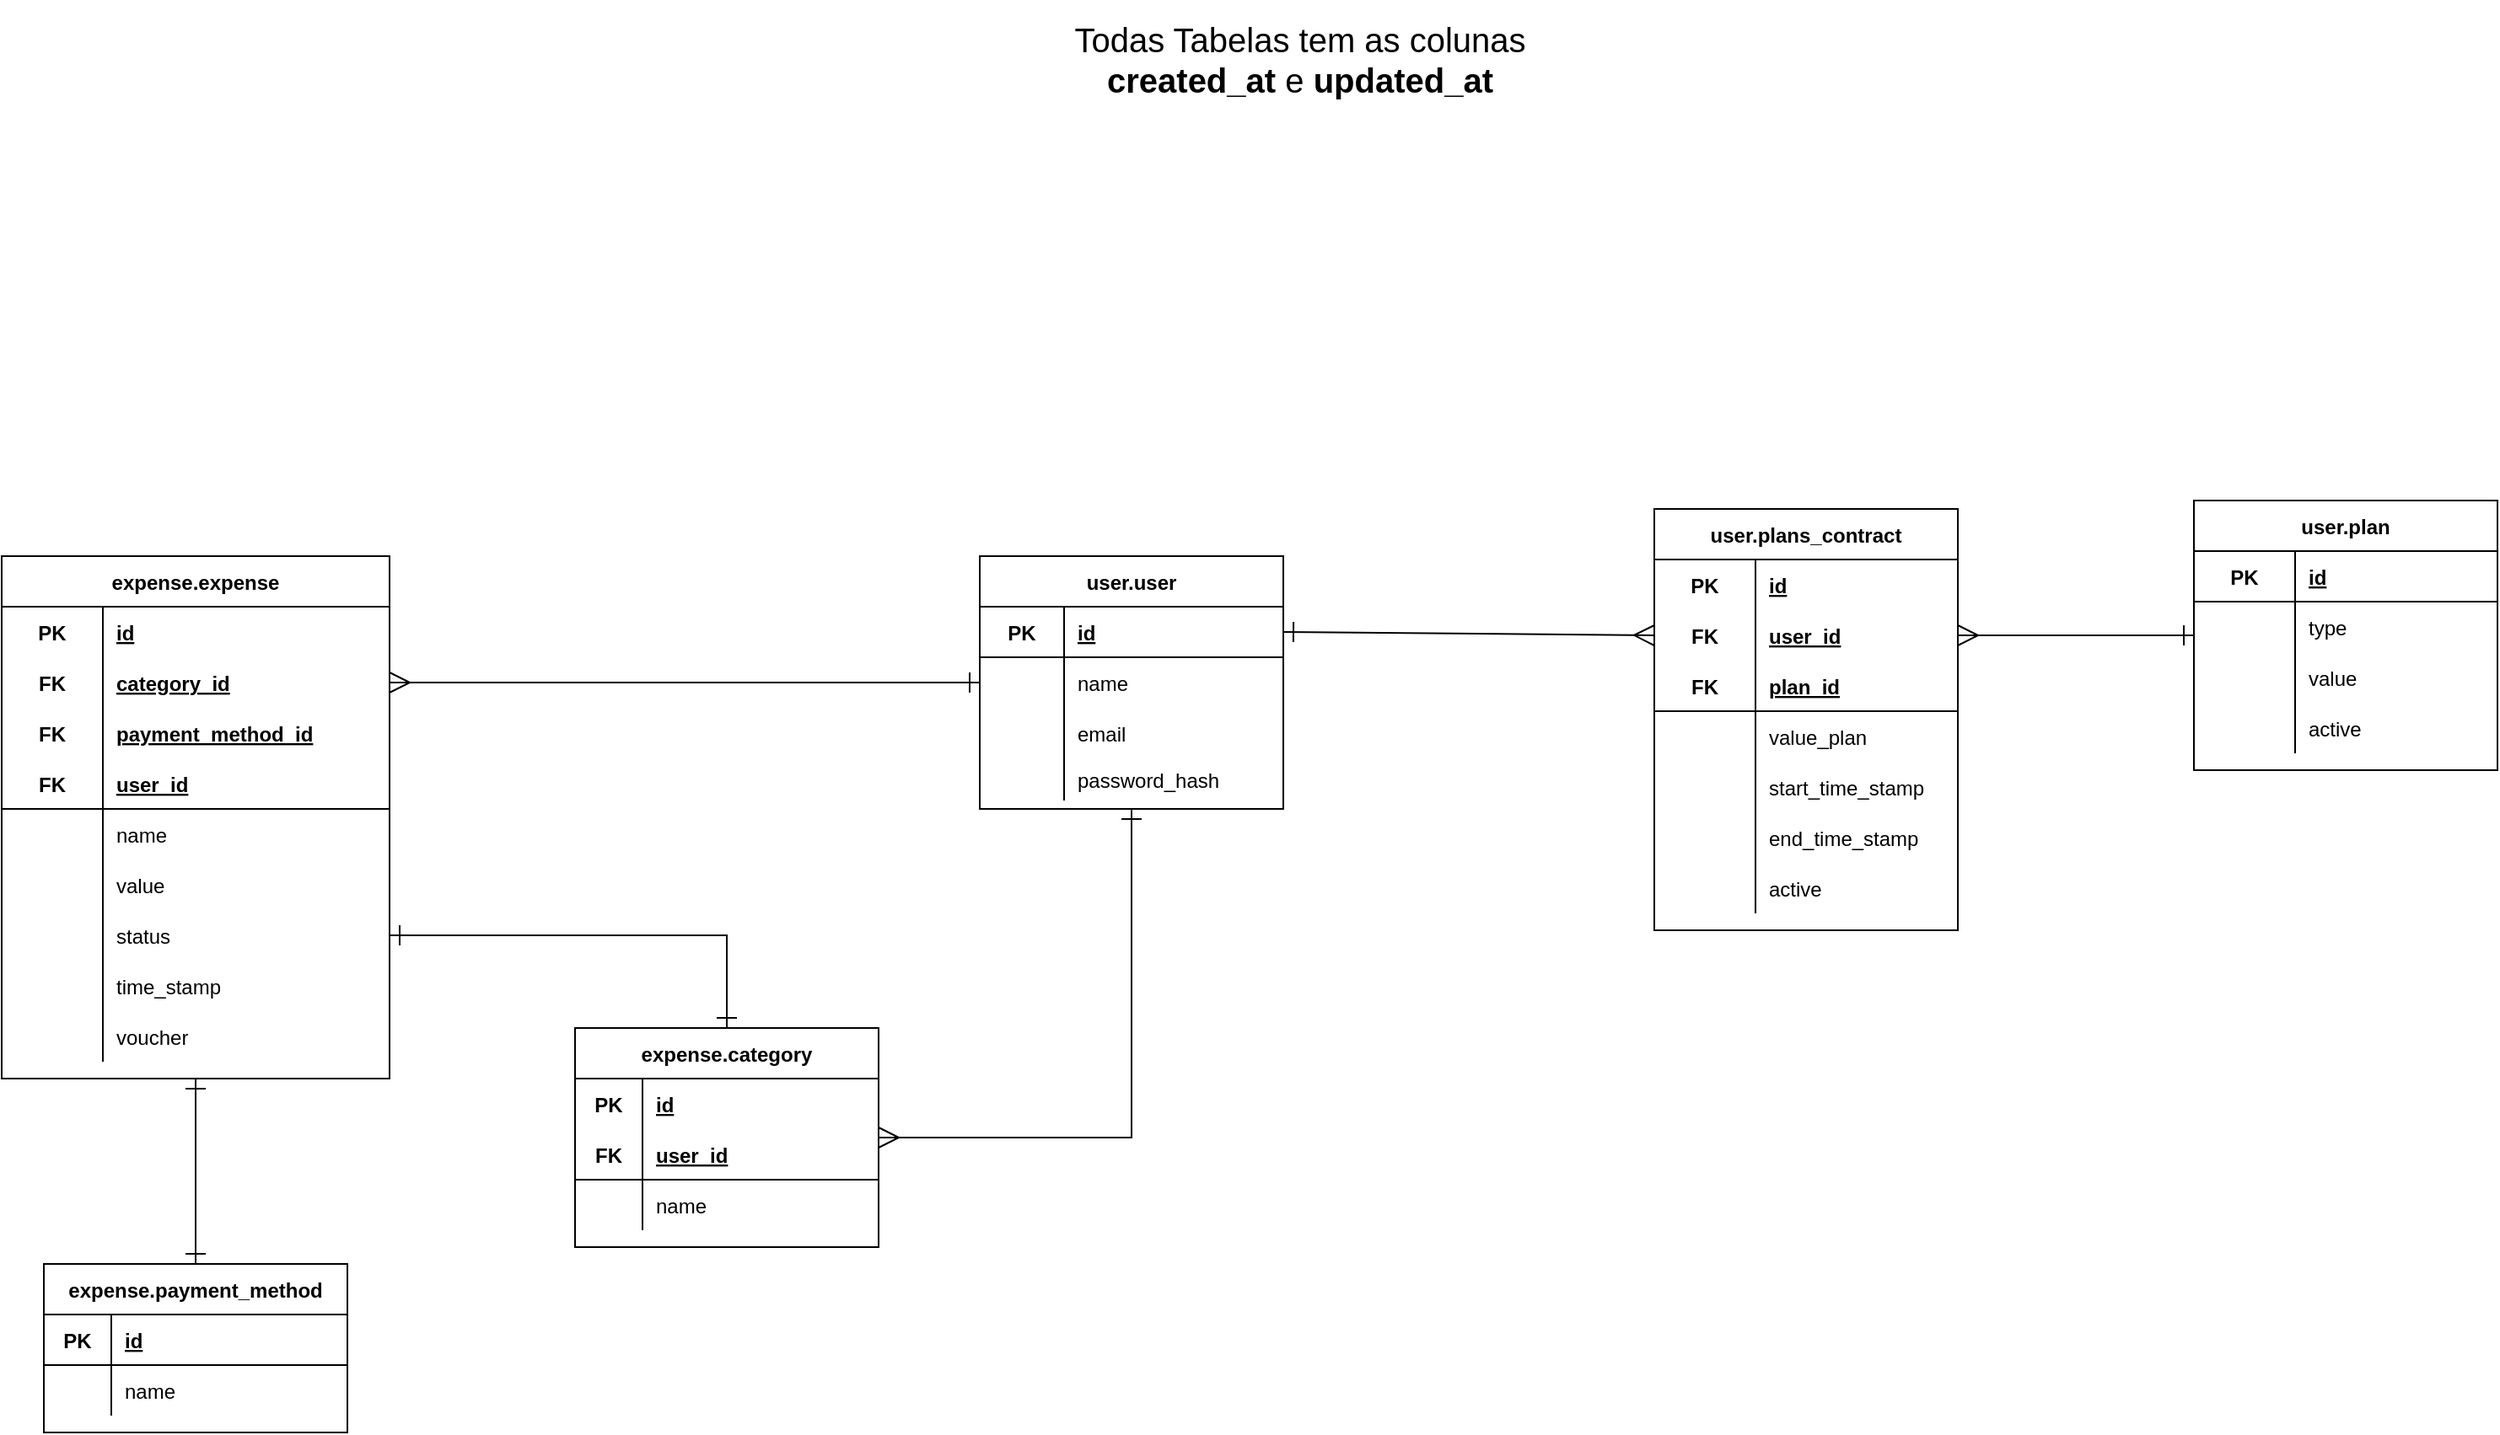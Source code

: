 <mxfile version="20.1.1" type="device"><diagram id="cDswClfL5t5398m2g0Tp" name="Page-1"><mxGraphModel dx="1718" dy="493" grid="1" gridSize="10" guides="1" tooltips="1" connect="1" arrows="1" fold="1" page="1" pageScale="1" pageWidth="850" pageHeight="1100" math="0" shadow="0"><root><mxCell id="0"/><mxCell id="1" parent="0"/><mxCell id="X-m074ONQPZ95MMwqzS5-122" style="edgeStyle=none;rounded=0;orthogonalLoop=1;jettySize=auto;html=1;entryX=1;entryY=0.5;entryDx=0;entryDy=0;fontSize=12;startArrow=ERone;startFill=0;endArrow=ERmany;endFill=0;startSize=10;endSize=10;strokeWidth=1;" parent="1" source="X-m074ONQPZ95MMwqzS5-1" target="X-m074ONQPZ95MMwqzS5-116" edge="1"><mxGeometry relative="1" as="geometry"/></mxCell><mxCell id="X-m074ONQPZ95MMwqzS5-1" value="user.plan" style="shape=table;startSize=30;container=1;collapsible=1;childLayout=tableLayout;fixedRows=1;rowLines=0;fontStyle=1;align=center;resizeLast=1;" parent="1" vertex="1"><mxGeometry x="810" y="307" width="180" height="160" as="geometry"/></mxCell><mxCell id="X-m074ONQPZ95MMwqzS5-5" value="" style="shape=tableRow;horizontal=0;startSize=0;swimlaneHead=0;swimlaneBody=0;fillColor=none;collapsible=0;dropTarget=0;points=[[0,0.5],[1,0.5]];portConstraint=eastwest;top=0;left=0;right=0;bottom=1;" parent="X-m074ONQPZ95MMwqzS5-1" vertex="1"><mxGeometry y="30" width="180" height="30" as="geometry"/></mxCell><mxCell id="X-m074ONQPZ95MMwqzS5-6" value="PK" style="shape=partialRectangle;connectable=0;fillColor=none;top=0;left=0;bottom=0;right=0;fontStyle=1;overflow=hidden;" parent="X-m074ONQPZ95MMwqzS5-5" vertex="1"><mxGeometry width="60" height="30" as="geometry"><mxRectangle width="60" height="30" as="alternateBounds"/></mxGeometry></mxCell><mxCell id="X-m074ONQPZ95MMwqzS5-7" value="id" style="shape=partialRectangle;connectable=0;fillColor=none;top=0;left=0;bottom=0;right=0;align=left;spacingLeft=6;fontStyle=5;overflow=hidden;" parent="X-m074ONQPZ95MMwqzS5-5" vertex="1"><mxGeometry x="60" width="120" height="30" as="geometry"><mxRectangle width="120" height="30" as="alternateBounds"/></mxGeometry></mxCell><mxCell id="X-m074ONQPZ95MMwqzS5-171" value="" style="shape=tableRow;horizontal=0;startSize=0;swimlaneHead=0;swimlaneBody=0;fillColor=none;collapsible=0;dropTarget=0;points=[[0,0.5],[1,0.5]];portConstraint=eastwest;top=0;left=0;right=0;bottom=0;fontSize=12;" parent="X-m074ONQPZ95MMwqzS5-1" vertex="1"><mxGeometry y="60" width="180" height="30" as="geometry"/></mxCell><mxCell id="X-m074ONQPZ95MMwqzS5-172" value="" style="shape=partialRectangle;connectable=0;fillColor=none;top=0;left=0;bottom=0;right=0;editable=1;overflow=hidden;fontSize=12;" parent="X-m074ONQPZ95MMwqzS5-171" vertex="1"><mxGeometry width="60" height="30" as="geometry"><mxRectangle width="60" height="30" as="alternateBounds"/></mxGeometry></mxCell><mxCell id="X-m074ONQPZ95MMwqzS5-173" value="type" style="shape=partialRectangle;connectable=0;fillColor=none;top=0;left=0;bottom=0;right=0;align=left;spacingLeft=6;overflow=hidden;fontSize=12;" parent="X-m074ONQPZ95MMwqzS5-171" vertex="1"><mxGeometry x="60" width="120" height="30" as="geometry"><mxRectangle width="120" height="30" as="alternateBounds"/></mxGeometry></mxCell><mxCell id="nRWR8KfPspdlEqGOONn5-1" value="" style="shape=tableRow;horizontal=0;startSize=0;swimlaneHead=0;swimlaneBody=0;fillColor=none;collapsible=0;dropTarget=0;points=[[0,0.5],[1,0.5]];portConstraint=eastwest;top=0;left=0;right=0;bottom=0;" vertex="1" parent="X-m074ONQPZ95MMwqzS5-1"><mxGeometry y="90" width="180" height="30" as="geometry"/></mxCell><mxCell id="nRWR8KfPspdlEqGOONn5-2" value="" style="shape=partialRectangle;connectable=0;fillColor=none;top=0;left=0;bottom=0;right=0;editable=1;overflow=hidden;" vertex="1" parent="nRWR8KfPspdlEqGOONn5-1"><mxGeometry width="60" height="30" as="geometry"><mxRectangle width="60" height="30" as="alternateBounds"/></mxGeometry></mxCell><mxCell id="nRWR8KfPspdlEqGOONn5-3" value="value" style="shape=partialRectangle;connectable=0;fillColor=none;top=0;left=0;bottom=0;right=0;align=left;spacingLeft=6;overflow=hidden;" vertex="1" parent="nRWR8KfPspdlEqGOONn5-1"><mxGeometry x="60" width="120" height="30" as="geometry"><mxRectangle width="120" height="30" as="alternateBounds"/></mxGeometry></mxCell><mxCell id="X-m074ONQPZ95MMwqzS5-31" value="" style="shape=tableRow;horizontal=0;startSize=0;swimlaneHead=0;swimlaneBody=0;fillColor=none;collapsible=0;dropTarget=0;points=[[0,0.5],[1,0.5]];portConstraint=eastwest;top=0;left=0;right=0;bottom=0;" parent="X-m074ONQPZ95MMwqzS5-1" vertex="1"><mxGeometry y="120" width="180" height="30" as="geometry"/></mxCell><mxCell id="X-m074ONQPZ95MMwqzS5-32" value="" style="shape=partialRectangle;connectable=0;fillColor=none;top=0;left=0;bottom=0;right=0;editable=1;overflow=hidden;" parent="X-m074ONQPZ95MMwqzS5-31" vertex="1"><mxGeometry width="60" height="30" as="geometry"><mxRectangle width="60" height="30" as="alternateBounds"/></mxGeometry></mxCell><mxCell id="X-m074ONQPZ95MMwqzS5-33" value="active" style="shape=partialRectangle;connectable=0;fillColor=none;top=0;left=0;bottom=0;right=0;align=left;spacingLeft=6;overflow=hidden;" parent="X-m074ONQPZ95MMwqzS5-31" vertex="1"><mxGeometry x="60" width="120" height="30" as="geometry"><mxRectangle width="120" height="30" as="alternateBounds"/></mxGeometry></mxCell><mxCell id="X-m074ONQPZ95MMwqzS5-52" style="rounded=0;orthogonalLoop=1;jettySize=auto;html=1;exitX=0;exitY=0.5;exitDx=0;exitDy=0;entryX=1;entryY=0.5;entryDx=0;entryDy=0;fontSize=12;startArrow=ERone;startFill=0;endArrow=ERmany;endFill=0;startSize=10;endSize=10;strokeWidth=1;" parent="1" source="X-m074ONQPZ95MMwqzS5-36" target="X-m074ONQPZ95MMwqzS5-73" edge="1"><mxGeometry relative="1" as="geometry"/></mxCell><mxCell id="X-m074ONQPZ95MMwqzS5-14" value="user.user" style="shape=table;startSize=30;container=1;collapsible=1;childLayout=tableLayout;fixedRows=1;rowLines=0;fontStyle=1;align=center;resizeLast=1;" parent="1" vertex="1"><mxGeometry x="90" y="340" width="180" height="150" as="geometry"/></mxCell><mxCell id="X-m074ONQPZ95MMwqzS5-15" value="" style="shape=tableRow;horizontal=0;startSize=0;swimlaneHead=0;swimlaneBody=0;fillColor=none;collapsible=0;dropTarget=0;points=[[0,0.5],[1,0.5]];portConstraint=eastwest;top=0;left=0;right=0;bottom=1;" parent="X-m074ONQPZ95MMwqzS5-14" vertex="1"><mxGeometry y="30" width="180" height="30" as="geometry"/></mxCell><mxCell id="X-m074ONQPZ95MMwqzS5-16" value="PK" style="shape=partialRectangle;connectable=0;fillColor=none;top=0;left=0;bottom=0;right=0;fontStyle=1;overflow=hidden;" parent="X-m074ONQPZ95MMwqzS5-15" vertex="1"><mxGeometry width="50" height="30" as="geometry"><mxRectangle width="50" height="30" as="alternateBounds"/></mxGeometry></mxCell><mxCell id="X-m074ONQPZ95MMwqzS5-17" value="id" style="shape=partialRectangle;connectable=0;fillColor=none;top=0;left=0;bottom=0;right=0;align=left;spacingLeft=6;fontStyle=5;overflow=hidden;" parent="X-m074ONQPZ95MMwqzS5-15" vertex="1"><mxGeometry x="50" width="130" height="30" as="geometry"><mxRectangle width="130" height="30" as="alternateBounds"/></mxGeometry></mxCell><mxCell id="X-m074ONQPZ95MMwqzS5-36" value="" style="shape=tableRow;horizontal=0;startSize=0;swimlaneHead=0;swimlaneBody=0;fillColor=none;collapsible=0;dropTarget=0;points=[[0,0.5],[1,0.5]];portConstraint=eastwest;top=0;left=0;right=0;bottom=0;fontSize=20;" parent="X-m074ONQPZ95MMwqzS5-14" vertex="1"><mxGeometry y="60" width="180" height="30" as="geometry"/></mxCell><mxCell id="X-m074ONQPZ95MMwqzS5-37" value="" style="shape=partialRectangle;connectable=0;fillColor=none;top=0;left=0;bottom=0;right=0;editable=1;overflow=hidden;fontSize=20;" parent="X-m074ONQPZ95MMwqzS5-36" vertex="1"><mxGeometry width="50" height="30" as="geometry"><mxRectangle width="50" height="30" as="alternateBounds"/></mxGeometry></mxCell><mxCell id="X-m074ONQPZ95MMwqzS5-38" value="name" style="shape=partialRectangle;connectable=0;fillColor=none;top=0;left=0;bottom=0;right=0;align=left;spacingLeft=6;overflow=hidden;fontSize=12;" parent="X-m074ONQPZ95MMwqzS5-36" vertex="1"><mxGeometry x="50" width="130" height="30" as="geometry"><mxRectangle width="130" height="30" as="alternateBounds"/></mxGeometry></mxCell><mxCell id="X-m074ONQPZ95MMwqzS5-28" value="" style="shape=tableRow;horizontal=0;startSize=0;swimlaneHead=0;swimlaneBody=0;fillColor=none;collapsible=0;dropTarget=0;points=[[0,0.5],[1,0.5]];portConstraint=eastwest;top=0;left=0;right=0;bottom=0;" parent="X-m074ONQPZ95MMwqzS5-14" vertex="1"><mxGeometry y="90" width="180" height="30" as="geometry"/></mxCell><mxCell id="X-m074ONQPZ95MMwqzS5-29" value="" style="shape=partialRectangle;connectable=0;fillColor=none;top=0;left=0;bottom=0;right=0;editable=1;overflow=hidden;" parent="X-m074ONQPZ95MMwqzS5-28" vertex="1"><mxGeometry width="50" height="30" as="geometry"><mxRectangle width="50" height="30" as="alternateBounds"/></mxGeometry></mxCell><mxCell id="X-m074ONQPZ95MMwqzS5-30" value="email" style="shape=partialRectangle;connectable=0;fillColor=none;top=0;left=0;bottom=0;right=0;align=left;spacingLeft=6;overflow=hidden;" parent="X-m074ONQPZ95MMwqzS5-28" vertex="1"><mxGeometry x="50" width="130" height="30" as="geometry"><mxRectangle width="130" height="30" as="alternateBounds"/></mxGeometry></mxCell><mxCell id="X-m074ONQPZ95MMwqzS5-18" value="" style="shape=tableRow;horizontal=0;startSize=0;swimlaneHead=0;swimlaneBody=0;fillColor=none;collapsible=0;dropTarget=0;points=[[0,0.5],[1,0.5]];portConstraint=eastwest;top=0;left=0;right=0;bottom=0;" parent="X-m074ONQPZ95MMwqzS5-14" vertex="1"><mxGeometry y="120" width="180" height="25" as="geometry"/></mxCell><mxCell id="X-m074ONQPZ95MMwqzS5-19" value="" style="shape=partialRectangle;connectable=0;fillColor=none;top=0;left=0;bottom=0;right=0;editable=1;overflow=hidden;" parent="X-m074ONQPZ95MMwqzS5-18" vertex="1"><mxGeometry width="50" height="25" as="geometry"><mxRectangle width="50" height="25" as="alternateBounds"/></mxGeometry></mxCell><mxCell id="X-m074ONQPZ95MMwqzS5-20" value="password_hash" style="shape=partialRectangle;connectable=0;fillColor=none;top=0;left=0;bottom=0;right=0;align=left;spacingLeft=6;overflow=hidden;" parent="X-m074ONQPZ95MMwqzS5-18" vertex="1"><mxGeometry x="50" width="130" height="25" as="geometry"><mxRectangle width="130" height="25" as="alternateBounds"/></mxGeometry></mxCell><mxCell id="X-m074ONQPZ95MMwqzS5-35" value="&lt;font style=&quot;font-size: 20px;&quot;&gt;Todas Tabelas tem as colunas &lt;b&gt;created_at&lt;/b&gt; e &lt;b&gt;updated_at&lt;/b&gt;&lt;/font&gt;" style="text;html=1;strokeColor=none;fillColor=none;align=center;verticalAlign=middle;whiteSpace=wrap;rounded=0;" parent="1" vertex="1"><mxGeometry x="120" y="10" width="320" height="70" as="geometry"/></mxCell><mxCell id="X-m074ONQPZ95MMwqzS5-134" style="rounded=0;orthogonalLoop=1;jettySize=auto;html=1;exitX=0.5;exitY=1;exitDx=0;exitDy=0;entryX=0.5;entryY=0;entryDx=0;entryDy=0;fontSize=12;startArrow=ERone;startFill=0;endArrow=ERone;endFill=0;startSize=10;endSize=10;strokeWidth=1;" parent="1" source="X-m074ONQPZ95MMwqzS5-39" target="X-m074ONQPZ95MMwqzS5-93" edge="1"><mxGeometry relative="1" as="geometry"/></mxCell><mxCell id="X-m074ONQPZ95MMwqzS5-39" value="expense.expense" style="shape=table;startSize=30;container=1;collapsible=1;childLayout=tableLayout;fixedRows=1;rowLines=0;fontStyle=1;align=center;resizeLast=1;fontSize=12;" parent="1" vertex="1"><mxGeometry x="-490" y="340" width="230" height="310" as="geometry"/></mxCell><mxCell id="X-m074ONQPZ95MMwqzS5-40" value="" style="shape=tableRow;horizontal=0;startSize=0;swimlaneHead=0;swimlaneBody=0;fillColor=none;collapsible=0;dropTarget=0;points=[[0,0.5],[1,0.5]];portConstraint=eastwest;top=0;left=0;right=0;bottom=0;fontSize=12;" parent="X-m074ONQPZ95MMwqzS5-39" vertex="1"><mxGeometry y="30" width="230" height="30" as="geometry"/></mxCell><mxCell id="X-m074ONQPZ95MMwqzS5-41" value="PK" style="shape=partialRectangle;connectable=0;fillColor=none;top=0;left=0;bottom=0;right=0;fontStyle=1;overflow=hidden;fontSize=12;" parent="X-m074ONQPZ95MMwqzS5-40" vertex="1"><mxGeometry width="60" height="30" as="geometry"><mxRectangle width="60" height="30" as="alternateBounds"/></mxGeometry></mxCell><mxCell id="X-m074ONQPZ95MMwqzS5-42" value="id" style="shape=partialRectangle;connectable=0;fillColor=none;top=0;left=0;bottom=0;right=0;align=left;spacingLeft=6;fontStyle=5;overflow=hidden;fontSize=12;" parent="X-m074ONQPZ95MMwqzS5-40" vertex="1"><mxGeometry x="60" width="170" height="30" as="geometry"><mxRectangle width="170" height="30" as="alternateBounds"/></mxGeometry></mxCell><mxCell id="X-m074ONQPZ95MMwqzS5-73" value="" style="shape=tableRow;horizontal=0;startSize=0;swimlaneHead=0;swimlaneBody=0;fillColor=none;collapsible=0;dropTarget=0;points=[[0,0.5],[1,0.5]];portConstraint=eastwest;top=0;left=0;right=0;bottom=0;fontSize=12;" parent="X-m074ONQPZ95MMwqzS5-39" vertex="1"><mxGeometry y="60" width="230" height="30" as="geometry"/></mxCell><mxCell id="X-m074ONQPZ95MMwqzS5-74" value="FK" style="shape=partialRectangle;connectable=0;fillColor=none;top=0;left=0;bottom=0;right=0;fontStyle=1;overflow=hidden;fontSize=12;" parent="X-m074ONQPZ95MMwqzS5-73" vertex="1"><mxGeometry width="60" height="30" as="geometry"><mxRectangle width="60" height="30" as="alternateBounds"/></mxGeometry></mxCell><mxCell id="X-m074ONQPZ95MMwqzS5-75" value="category_id" style="shape=partialRectangle;connectable=0;fillColor=none;top=0;left=0;bottom=0;right=0;align=left;spacingLeft=6;fontStyle=5;overflow=hidden;fontSize=12;" parent="X-m074ONQPZ95MMwqzS5-73" vertex="1"><mxGeometry x="60" width="170" height="30" as="geometry"><mxRectangle width="170" height="30" as="alternateBounds"/></mxGeometry></mxCell><mxCell id="X-m074ONQPZ95MMwqzS5-77" value="" style="shape=tableRow;horizontal=0;startSize=0;swimlaneHead=0;swimlaneBody=0;fillColor=none;collapsible=0;dropTarget=0;points=[[0,0.5],[1,0.5]];portConstraint=eastwest;top=0;left=0;right=0;bottom=0;fontSize=12;" parent="X-m074ONQPZ95MMwqzS5-39" vertex="1"><mxGeometry y="90" width="230" height="30" as="geometry"/></mxCell><mxCell id="X-m074ONQPZ95MMwqzS5-78" value="FK" style="shape=partialRectangle;connectable=0;fillColor=none;top=0;left=0;bottom=0;right=0;fontStyle=1;overflow=hidden;fontSize=12;" parent="X-m074ONQPZ95MMwqzS5-77" vertex="1"><mxGeometry width="60" height="30" as="geometry"><mxRectangle width="60" height="30" as="alternateBounds"/></mxGeometry></mxCell><mxCell id="X-m074ONQPZ95MMwqzS5-79" value="payment_method_id" style="shape=partialRectangle;connectable=0;fillColor=none;top=0;left=0;bottom=0;right=0;align=left;spacingLeft=6;fontStyle=5;overflow=hidden;fontSize=12;" parent="X-m074ONQPZ95MMwqzS5-77" vertex="1"><mxGeometry x="60" width="170" height="30" as="geometry"><mxRectangle width="170" height="30" as="alternateBounds"/></mxGeometry></mxCell><mxCell id="X-m074ONQPZ95MMwqzS5-43" value="" style="shape=tableRow;horizontal=0;startSize=0;swimlaneHead=0;swimlaneBody=0;fillColor=none;collapsible=0;dropTarget=0;points=[[0,0.5],[1,0.5]];portConstraint=eastwest;top=0;left=0;right=0;bottom=1;fontSize=12;" parent="X-m074ONQPZ95MMwqzS5-39" vertex="1"><mxGeometry y="120" width="230" height="30" as="geometry"/></mxCell><mxCell id="X-m074ONQPZ95MMwqzS5-44" value="FK" style="shape=partialRectangle;connectable=0;fillColor=none;top=0;left=0;bottom=0;right=0;fontStyle=1;overflow=hidden;fontSize=12;" parent="X-m074ONQPZ95MMwqzS5-43" vertex="1"><mxGeometry width="60" height="30" as="geometry"><mxRectangle width="60" height="30" as="alternateBounds"/></mxGeometry></mxCell><mxCell id="X-m074ONQPZ95MMwqzS5-45" value="user_id" style="shape=partialRectangle;connectable=0;fillColor=none;top=0;left=0;bottom=0;right=0;align=left;spacingLeft=6;fontStyle=5;overflow=hidden;fontSize=12;" parent="X-m074ONQPZ95MMwqzS5-43" vertex="1"><mxGeometry x="60" width="170" height="30" as="geometry"><mxRectangle width="170" height="30" as="alternateBounds"/></mxGeometry></mxCell><mxCell id="X-m074ONQPZ95MMwqzS5-46" value="" style="shape=tableRow;horizontal=0;startSize=0;swimlaneHead=0;swimlaneBody=0;fillColor=none;collapsible=0;dropTarget=0;points=[[0,0.5],[1,0.5]];portConstraint=eastwest;top=0;left=0;right=0;bottom=0;fontSize=12;" parent="X-m074ONQPZ95MMwqzS5-39" vertex="1"><mxGeometry y="150" width="230" height="30" as="geometry"/></mxCell><mxCell id="X-m074ONQPZ95MMwqzS5-47" value="" style="shape=partialRectangle;connectable=0;fillColor=none;top=0;left=0;bottom=0;right=0;editable=1;overflow=hidden;fontSize=12;" parent="X-m074ONQPZ95MMwqzS5-46" vertex="1"><mxGeometry width="60" height="30" as="geometry"><mxRectangle width="60" height="30" as="alternateBounds"/></mxGeometry></mxCell><mxCell id="X-m074ONQPZ95MMwqzS5-48" value="name" style="shape=partialRectangle;connectable=0;fillColor=none;top=0;left=0;bottom=0;right=0;align=left;spacingLeft=6;overflow=hidden;fontSize=12;" parent="X-m074ONQPZ95MMwqzS5-46" vertex="1"><mxGeometry x="60" width="170" height="30" as="geometry"><mxRectangle width="170" height="30" as="alternateBounds"/></mxGeometry></mxCell><mxCell id="X-m074ONQPZ95MMwqzS5-64" value="" style="shape=tableRow;horizontal=0;startSize=0;swimlaneHead=0;swimlaneBody=0;fillColor=none;collapsible=0;dropTarget=0;points=[[0,0.5],[1,0.5]];portConstraint=eastwest;top=0;left=0;right=0;bottom=0;fontSize=12;" parent="X-m074ONQPZ95MMwqzS5-39" vertex="1"><mxGeometry y="180" width="230" height="30" as="geometry"/></mxCell><mxCell id="X-m074ONQPZ95MMwqzS5-65" value="" style="shape=partialRectangle;connectable=0;fillColor=none;top=0;left=0;bottom=0;right=0;editable=1;overflow=hidden;fontSize=12;" parent="X-m074ONQPZ95MMwqzS5-64" vertex="1"><mxGeometry width="60" height="30" as="geometry"><mxRectangle width="60" height="30" as="alternateBounds"/></mxGeometry></mxCell><mxCell id="X-m074ONQPZ95MMwqzS5-66" value="value" style="shape=partialRectangle;connectable=0;fillColor=none;top=0;left=0;bottom=0;right=0;align=left;spacingLeft=6;overflow=hidden;fontSize=12;" parent="X-m074ONQPZ95MMwqzS5-64" vertex="1"><mxGeometry x="60" width="170" height="30" as="geometry"><mxRectangle width="170" height="30" as="alternateBounds"/></mxGeometry></mxCell><mxCell id="X-m074ONQPZ95MMwqzS5-67" value="" style="shape=tableRow;horizontal=0;startSize=0;swimlaneHead=0;swimlaneBody=0;fillColor=none;collapsible=0;dropTarget=0;points=[[0,0.5],[1,0.5]];portConstraint=eastwest;top=0;left=0;right=0;bottom=0;fontSize=12;" parent="X-m074ONQPZ95MMwqzS5-39" vertex="1"><mxGeometry y="210" width="230" height="30" as="geometry"/></mxCell><mxCell id="X-m074ONQPZ95MMwqzS5-68" value="" style="shape=partialRectangle;connectable=0;fillColor=none;top=0;left=0;bottom=0;right=0;editable=1;overflow=hidden;fontSize=12;" parent="X-m074ONQPZ95MMwqzS5-67" vertex="1"><mxGeometry width="60" height="30" as="geometry"><mxRectangle width="60" height="30" as="alternateBounds"/></mxGeometry></mxCell><mxCell id="X-m074ONQPZ95MMwqzS5-69" value="status" style="shape=partialRectangle;connectable=0;fillColor=none;top=0;left=0;bottom=0;right=0;align=left;spacingLeft=6;overflow=hidden;fontSize=12;" parent="X-m074ONQPZ95MMwqzS5-67" vertex="1"><mxGeometry x="60" width="170" height="30" as="geometry"><mxRectangle width="170" height="30" as="alternateBounds"/></mxGeometry></mxCell><mxCell id="X-m074ONQPZ95MMwqzS5-61" value="" style="shape=tableRow;horizontal=0;startSize=0;swimlaneHead=0;swimlaneBody=0;fillColor=none;collapsible=0;dropTarget=0;points=[[0,0.5],[1,0.5]];portConstraint=eastwest;top=0;left=0;right=0;bottom=0;fontSize=12;" parent="X-m074ONQPZ95MMwqzS5-39" vertex="1"><mxGeometry y="240" width="230" height="30" as="geometry"/></mxCell><mxCell id="X-m074ONQPZ95MMwqzS5-62" value="" style="shape=partialRectangle;connectable=0;fillColor=none;top=0;left=0;bottom=0;right=0;editable=1;overflow=hidden;fontSize=12;" parent="X-m074ONQPZ95MMwqzS5-61" vertex="1"><mxGeometry width="60" height="30" as="geometry"><mxRectangle width="60" height="30" as="alternateBounds"/></mxGeometry></mxCell><mxCell id="X-m074ONQPZ95MMwqzS5-63" value="time_stamp" style="shape=partialRectangle;connectable=0;fillColor=none;top=0;left=0;bottom=0;right=0;align=left;spacingLeft=6;overflow=hidden;fontSize=12;" parent="X-m074ONQPZ95MMwqzS5-61" vertex="1"><mxGeometry x="60" width="170" height="30" as="geometry"><mxRectangle width="170" height="30" as="alternateBounds"/></mxGeometry></mxCell><mxCell id="X-m074ONQPZ95MMwqzS5-70" value="" style="shape=tableRow;horizontal=0;startSize=0;swimlaneHead=0;swimlaneBody=0;fillColor=none;collapsible=0;dropTarget=0;points=[[0,0.5],[1,0.5]];portConstraint=eastwest;top=0;left=0;right=0;bottom=0;fontSize=12;" parent="X-m074ONQPZ95MMwqzS5-39" vertex="1"><mxGeometry y="270" width="230" height="30" as="geometry"/></mxCell><mxCell id="X-m074ONQPZ95MMwqzS5-71" value="" style="shape=partialRectangle;connectable=0;fillColor=none;top=0;left=0;bottom=0;right=0;editable=1;overflow=hidden;fontSize=12;" parent="X-m074ONQPZ95MMwqzS5-70" vertex="1"><mxGeometry width="60" height="30" as="geometry"><mxRectangle width="60" height="30" as="alternateBounds"/></mxGeometry></mxCell><mxCell id="X-m074ONQPZ95MMwqzS5-72" value="voucher" style="shape=partialRectangle;connectable=0;fillColor=none;top=0;left=0;bottom=0;right=0;align=left;spacingLeft=6;overflow=hidden;fontSize=12;" parent="X-m074ONQPZ95MMwqzS5-70" vertex="1"><mxGeometry x="60" width="170" height="30" as="geometry"><mxRectangle width="170" height="30" as="alternateBounds"/></mxGeometry></mxCell><mxCell id="X-m074ONQPZ95MMwqzS5-170" style="edgeStyle=orthogonalEdgeStyle;rounded=0;orthogonalLoop=1;jettySize=auto;html=1;entryX=0.5;entryY=1;entryDx=0;entryDy=0;fontSize=12;startArrow=ERmany;startFill=0;endArrow=ERone;endFill=0;startSize=10;endSize=10;strokeWidth=1;" parent="1" source="X-m074ONQPZ95MMwqzS5-80" target="X-m074ONQPZ95MMwqzS5-14" edge="1"><mxGeometry relative="1" as="geometry"/></mxCell><mxCell id="X-m074ONQPZ95MMwqzS5-80" value="expense.category" style="shape=table;startSize=30;container=1;collapsible=1;childLayout=tableLayout;fixedRows=1;rowLines=0;fontStyle=1;align=center;resizeLast=1;fontSize=12;" parent="1" vertex="1"><mxGeometry x="-150" y="620" width="180" height="130" as="geometry"/></mxCell><mxCell id="X-m074ONQPZ95MMwqzS5-130" value="" style="shape=tableRow;horizontal=0;startSize=0;swimlaneHead=0;swimlaneBody=0;fillColor=none;collapsible=0;dropTarget=0;points=[[0,0.5],[1,0.5]];portConstraint=eastwest;top=0;left=0;right=0;bottom=0;fontSize=12;" parent="X-m074ONQPZ95MMwqzS5-80" vertex="1"><mxGeometry y="30" width="180" height="30" as="geometry"/></mxCell><mxCell id="X-m074ONQPZ95MMwqzS5-131" value="PK" style="shape=partialRectangle;connectable=0;fillColor=none;top=0;left=0;bottom=0;right=0;fontStyle=1;overflow=hidden;fontSize=12;" parent="X-m074ONQPZ95MMwqzS5-130" vertex="1"><mxGeometry width="40" height="30" as="geometry"><mxRectangle width="40" height="30" as="alternateBounds"/></mxGeometry></mxCell><mxCell id="X-m074ONQPZ95MMwqzS5-132" value="id" style="shape=partialRectangle;connectable=0;fillColor=none;top=0;left=0;bottom=0;right=0;align=left;spacingLeft=6;fontStyle=5;overflow=hidden;fontSize=12;" parent="X-m074ONQPZ95MMwqzS5-130" vertex="1"><mxGeometry x="40" width="140" height="30" as="geometry"><mxRectangle width="140" height="30" as="alternateBounds"/></mxGeometry></mxCell><mxCell id="X-m074ONQPZ95MMwqzS5-81" value="" style="shape=tableRow;horizontal=0;startSize=0;swimlaneHead=0;swimlaneBody=0;fillColor=none;collapsible=0;dropTarget=0;points=[[0,0.5],[1,0.5]];portConstraint=eastwest;top=0;left=0;right=0;bottom=1;fontSize=12;" parent="X-m074ONQPZ95MMwqzS5-80" vertex="1"><mxGeometry y="60" width="180" height="30" as="geometry"/></mxCell><mxCell id="X-m074ONQPZ95MMwqzS5-82" value="FK" style="shape=partialRectangle;connectable=0;fillColor=none;top=0;left=0;bottom=0;right=0;fontStyle=1;overflow=hidden;fontSize=12;" parent="X-m074ONQPZ95MMwqzS5-81" vertex="1"><mxGeometry width="40" height="30" as="geometry"><mxRectangle width="40" height="30" as="alternateBounds"/></mxGeometry></mxCell><mxCell id="X-m074ONQPZ95MMwqzS5-83" value="user_id" style="shape=partialRectangle;connectable=0;fillColor=none;top=0;left=0;bottom=0;right=0;align=left;spacingLeft=6;fontStyle=5;overflow=hidden;fontSize=12;" parent="X-m074ONQPZ95MMwqzS5-81" vertex="1"><mxGeometry x="40" width="140" height="30" as="geometry"><mxRectangle width="140" height="30" as="alternateBounds"/></mxGeometry></mxCell><mxCell id="X-m074ONQPZ95MMwqzS5-84" value="" style="shape=tableRow;horizontal=0;startSize=0;swimlaneHead=0;swimlaneBody=0;fillColor=none;collapsible=0;dropTarget=0;points=[[0,0.5],[1,0.5]];portConstraint=eastwest;top=0;left=0;right=0;bottom=0;fontSize=12;" parent="X-m074ONQPZ95MMwqzS5-80" vertex="1"><mxGeometry y="90" width="180" height="30" as="geometry"/></mxCell><mxCell id="X-m074ONQPZ95MMwqzS5-85" value="" style="shape=partialRectangle;connectable=0;fillColor=none;top=0;left=0;bottom=0;right=0;editable=1;overflow=hidden;fontSize=12;" parent="X-m074ONQPZ95MMwqzS5-84" vertex="1"><mxGeometry width="40" height="30" as="geometry"><mxRectangle width="40" height="30" as="alternateBounds"/></mxGeometry></mxCell><mxCell id="X-m074ONQPZ95MMwqzS5-86" value="name" style="shape=partialRectangle;connectable=0;fillColor=none;top=0;left=0;bottom=0;right=0;align=left;spacingLeft=6;overflow=hidden;fontSize=12;" parent="X-m074ONQPZ95MMwqzS5-84" vertex="1"><mxGeometry x="40" width="140" height="30" as="geometry"><mxRectangle width="140" height="30" as="alternateBounds"/></mxGeometry></mxCell><mxCell id="X-m074ONQPZ95MMwqzS5-93" value="expense.payment_method" style="shape=table;startSize=30;container=1;collapsible=1;childLayout=tableLayout;fixedRows=1;rowLines=0;fontStyle=1;align=center;resizeLast=1;fontSize=12;" parent="1" vertex="1"><mxGeometry x="-465" y="760" width="180" height="100" as="geometry"/></mxCell><mxCell id="X-m074ONQPZ95MMwqzS5-94" value="" style="shape=tableRow;horizontal=0;startSize=0;swimlaneHead=0;swimlaneBody=0;fillColor=none;collapsible=0;dropTarget=0;points=[[0,0.5],[1,0.5]];portConstraint=eastwest;top=0;left=0;right=0;bottom=1;fontSize=12;" parent="X-m074ONQPZ95MMwqzS5-93" vertex="1"><mxGeometry y="30" width="180" height="30" as="geometry"/></mxCell><mxCell id="X-m074ONQPZ95MMwqzS5-95" value="PK" style="shape=partialRectangle;connectable=0;fillColor=none;top=0;left=0;bottom=0;right=0;fontStyle=1;overflow=hidden;fontSize=12;" parent="X-m074ONQPZ95MMwqzS5-94" vertex="1"><mxGeometry width="40" height="30" as="geometry"><mxRectangle width="40" height="30" as="alternateBounds"/></mxGeometry></mxCell><mxCell id="X-m074ONQPZ95MMwqzS5-96" value="id" style="shape=partialRectangle;connectable=0;fillColor=none;top=0;left=0;bottom=0;right=0;align=left;spacingLeft=6;fontStyle=5;overflow=hidden;fontSize=12;" parent="X-m074ONQPZ95MMwqzS5-94" vertex="1"><mxGeometry x="40" width="140" height="30" as="geometry"><mxRectangle width="140" height="30" as="alternateBounds"/></mxGeometry></mxCell><mxCell id="X-m074ONQPZ95MMwqzS5-97" value="" style="shape=tableRow;horizontal=0;startSize=0;swimlaneHead=0;swimlaneBody=0;fillColor=none;collapsible=0;dropTarget=0;points=[[0,0.5],[1,0.5]];portConstraint=eastwest;top=0;left=0;right=0;bottom=0;fontSize=12;" parent="X-m074ONQPZ95MMwqzS5-93" vertex="1"><mxGeometry y="60" width="180" height="30" as="geometry"/></mxCell><mxCell id="X-m074ONQPZ95MMwqzS5-98" value="" style="shape=partialRectangle;connectable=0;fillColor=none;top=0;left=0;bottom=0;right=0;editable=1;overflow=hidden;fontSize=12;" parent="X-m074ONQPZ95MMwqzS5-97" vertex="1"><mxGeometry width="40" height="30" as="geometry"><mxRectangle width="40" height="30" as="alternateBounds"/></mxGeometry></mxCell><mxCell id="X-m074ONQPZ95MMwqzS5-99" value="name" style="shape=partialRectangle;connectable=0;fillColor=none;top=0;left=0;bottom=0;right=0;align=left;spacingLeft=6;overflow=hidden;fontSize=12;" parent="X-m074ONQPZ95MMwqzS5-97" vertex="1"><mxGeometry x="40" width="140" height="30" as="geometry"><mxRectangle width="140" height="30" as="alternateBounds"/></mxGeometry></mxCell><mxCell id="X-m074ONQPZ95MMwqzS5-108" value="user.plans_contract" style="shape=table;startSize=30;container=1;collapsible=1;childLayout=tableLayout;fixedRows=1;rowLines=0;fontStyle=1;align=center;resizeLast=1;" parent="1" vertex="1"><mxGeometry x="490" y="312" width="180" height="250" as="geometry"/></mxCell><mxCell id="X-m074ONQPZ95MMwqzS5-119" value="" style="shape=tableRow;horizontal=0;startSize=0;swimlaneHead=0;swimlaneBody=0;fillColor=none;collapsible=0;dropTarget=0;points=[[0,0.5],[1,0.5]];portConstraint=eastwest;top=0;left=0;right=0;bottom=0;fontSize=12;" parent="X-m074ONQPZ95MMwqzS5-108" vertex="1"><mxGeometry y="30" width="180" height="30" as="geometry"/></mxCell><mxCell id="X-m074ONQPZ95MMwqzS5-120" value="PK" style="shape=partialRectangle;connectable=0;fillColor=none;top=0;left=0;bottom=0;right=0;fontStyle=1;overflow=hidden;fontSize=12;" parent="X-m074ONQPZ95MMwqzS5-119" vertex="1"><mxGeometry width="60" height="30" as="geometry"><mxRectangle width="60" height="30" as="alternateBounds"/></mxGeometry></mxCell><mxCell id="X-m074ONQPZ95MMwqzS5-121" value="id" style="shape=partialRectangle;connectable=0;fillColor=none;top=0;left=0;bottom=0;right=0;align=left;spacingLeft=6;fontStyle=5;overflow=hidden;fontSize=12;" parent="X-m074ONQPZ95MMwqzS5-119" vertex="1"><mxGeometry x="60" width="120" height="30" as="geometry"><mxRectangle width="120" height="30" as="alternateBounds"/></mxGeometry></mxCell><mxCell id="X-m074ONQPZ95MMwqzS5-116" value="" style="shape=tableRow;horizontal=0;startSize=0;swimlaneHead=0;swimlaneBody=0;fillColor=none;collapsible=0;dropTarget=0;points=[[0,0.5],[1,0.5]];portConstraint=eastwest;top=0;left=0;right=0;bottom=0;fontSize=12;" parent="X-m074ONQPZ95MMwqzS5-108" vertex="1"><mxGeometry y="60" width="180" height="30" as="geometry"/></mxCell><mxCell id="X-m074ONQPZ95MMwqzS5-117" value="FK" style="shape=partialRectangle;connectable=0;fillColor=none;top=0;left=0;bottom=0;right=0;fontStyle=1;overflow=hidden;fontSize=12;" parent="X-m074ONQPZ95MMwqzS5-116" vertex="1"><mxGeometry width="60" height="30" as="geometry"><mxRectangle width="60" height="30" as="alternateBounds"/></mxGeometry></mxCell><mxCell id="X-m074ONQPZ95MMwqzS5-118" value="user_id" style="shape=partialRectangle;connectable=0;fillColor=none;top=0;left=0;bottom=0;right=0;align=left;spacingLeft=6;fontStyle=5;overflow=hidden;fontSize=12;" parent="X-m074ONQPZ95MMwqzS5-116" vertex="1"><mxGeometry x="60" width="120" height="30" as="geometry"><mxRectangle width="120" height="30" as="alternateBounds"/></mxGeometry></mxCell><mxCell id="X-m074ONQPZ95MMwqzS5-109" value="" style="shape=tableRow;horizontal=0;startSize=0;swimlaneHead=0;swimlaneBody=0;fillColor=none;collapsible=0;dropTarget=0;points=[[0,0.5],[1,0.5]];portConstraint=eastwest;top=0;left=0;right=0;bottom=1;" parent="X-m074ONQPZ95MMwqzS5-108" vertex="1"><mxGeometry y="90" width="180" height="30" as="geometry"/></mxCell><mxCell id="X-m074ONQPZ95MMwqzS5-110" value="FK" style="shape=partialRectangle;connectable=0;fillColor=none;top=0;left=0;bottom=0;right=0;fontStyle=1;overflow=hidden;" parent="X-m074ONQPZ95MMwqzS5-109" vertex="1"><mxGeometry width="60" height="30" as="geometry"><mxRectangle width="60" height="30" as="alternateBounds"/></mxGeometry></mxCell><mxCell id="X-m074ONQPZ95MMwqzS5-111" value="plan_id" style="shape=partialRectangle;connectable=0;fillColor=none;top=0;left=0;bottom=0;right=0;align=left;spacingLeft=6;fontStyle=5;overflow=hidden;" parent="X-m074ONQPZ95MMwqzS5-109" vertex="1"><mxGeometry x="60" width="120" height="30" as="geometry"><mxRectangle width="120" height="30" as="alternateBounds"/></mxGeometry></mxCell><mxCell id="X-m074ONQPZ95MMwqzS5-127" value="" style="shape=tableRow;horizontal=0;startSize=0;swimlaneHead=0;swimlaneBody=0;fillColor=none;collapsible=0;dropTarget=0;points=[[0,0.5],[1,0.5]];portConstraint=eastwest;top=0;left=0;right=0;bottom=0;fontSize=12;" parent="X-m074ONQPZ95MMwqzS5-108" vertex="1"><mxGeometry y="120" width="180" height="30" as="geometry"/></mxCell><mxCell id="X-m074ONQPZ95MMwqzS5-128" value="" style="shape=partialRectangle;connectable=0;fillColor=none;top=0;left=0;bottom=0;right=0;editable=1;overflow=hidden;fontSize=12;" parent="X-m074ONQPZ95MMwqzS5-127" vertex="1"><mxGeometry width="60" height="30" as="geometry"><mxRectangle width="60" height="30" as="alternateBounds"/></mxGeometry></mxCell><mxCell id="X-m074ONQPZ95MMwqzS5-129" value="value_plan" style="shape=partialRectangle;connectable=0;fillColor=none;top=0;left=0;bottom=0;right=0;align=left;spacingLeft=6;overflow=hidden;fontSize=12;" parent="X-m074ONQPZ95MMwqzS5-127" vertex="1"><mxGeometry x="60" width="120" height="30" as="geometry"><mxRectangle width="120" height="30" as="alternateBounds"/></mxGeometry></mxCell><mxCell id="X-m074ONQPZ95MMwqzS5-124" value="" style="shape=tableRow;horizontal=0;startSize=0;swimlaneHead=0;swimlaneBody=0;fillColor=none;collapsible=0;dropTarget=0;points=[[0,0.5],[1,0.5]];portConstraint=eastwest;top=0;left=0;right=0;bottom=0;fontSize=12;" parent="X-m074ONQPZ95MMwqzS5-108" vertex="1"><mxGeometry y="150" width="180" height="30" as="geometry"/></mxCell><mxCell id="X-m074ONQPZ95MMwqzS5-125" value="" style="shape=partialRectangle;connectable=0;fillColor=none;top=0;left=0;bottom=0;right=0;editable=1;overflow=hidden;fontSize=12;" parent="X-m074ONQPZ95MMwqzS5-124" vertex="1"><mxGeometry width="60" height="30" as="geometry"><mxRectangle width="60" height="30" as="alternateBounds"/></mxGeometry></mxCell><mxCell id="X-m074ONQPZ95MMwqzS5-126" value="start_time_stamp" style="shape=partialRectangle;connectable=0;fillColor=none;top=0;left=0;bottom=0;right=0;align=left;spacingLeft=6;overflow=hidden;fontSize=12;" parent="X-m074ONQPZ95MMwqzS5-124" vertex="1"><mxGeometry x="60" width="120" height="30" as="geometry"><mxRectangle width="120" height="30" as="alternateBounds"/></mxGeometry></mxCell><mxCell id="X-m074ONQPZ95MMwqzS5-174" value="" style="shape=tableRow;horizontal=0;startSize=0;swimlaneHead=0;swimlaneBody=0;fillColor=none;collapsible=0;dropTarget=0;points=[[0,0.5],[1,0.5]];portConstraint=eastwest;top=0;left=0;right=0;bottom=0;fontSize=12;" parent="X-m074ONQPZ95MMwqzS5-108" vertex="1"><mxGeometry y="180" width="180" height="30" as="geometry"/></mxCell><mxCell id="X-m074ONQPZ95MMwqzS5-175" value="" style="shape=partialRectangle;connectable=0;fillColor=none;top=0;left=0;bottom=0;right=0;editable=1;overflow=hidden;fontSize=12;" parent="X-m074ONQPZ95MMwqzS5-174" vertex="1"><mxGeometry width="60" height="30" as="geometry"><mxRectangle width="60" height="30" as="alternateBounds"/></mxGeometry></mxCell><mxCell id="X-m074ONQPZ95MMwqzS5-176" value="end_time_stamp" style="shape=partialRectangle;connectable=0;fillColor=none;top=0;left=0;bottom=0;right=0;align=left;spacingLeft=6;overflow=hidden;fontSize=12;" parent="X-m074ONQPZ95MMwqzS5-174" vertex="1"><mxGeometry x="60" width="120" height="30" as="geometry"><mxRectangle width="120" height="30" as="alternateBounds"/></mxGeometry></mxCell><mxCell id="X-m074ONQPZ95MMwqzS5-112" value="" style="shape=tableRow;horizontal=0;startSize=0;swimlaneHead=0;swimlaneBody=0;fillColor=none;collapsible=0;dropTarget=0;points=[[0,0.5],[1,0.5]];portConstraint=eastwest;top=0;left=0;right=0;bottom=0;" parent="X-m074ONQPZ95MMwqzS5-108" vertex="1"><mxGeometry y="210" width="180" height="30" as="geometry"/></mxCell><mxCell id="X-m074ONQPZ95MMwqzS5-113" value="" style="shape=partialRectangle;connectable=0;fillColor=none;top=0;left=0;bottom=0;right=0;editable=1;overflow=hidden;" parent="X-m074ONQPZ95MMwqzS5-112" vertex="1"><mxGeometry width="60" height="30" as="geometry"><mxRectangle width="60" height="30" as="alternateBounds"/></mxGeometry></mxCell><mxCell id="X-m074ONQPZ95MMwqzS5-114" value="active" style="shape=partialRectangle;connectable=0;fillColor=none;top=0;left=0;bottom=0;right=0;align=left;spacingLeft=6;overflow=hidden;" parent="X-m074ONQPZ95MMwqzS5-112" vertex="1"><mxGeometry x="60" width="120" height="30" as="geometry"><mxRectangle width="120" height="30" as="alternateBounds"/></mxGeometry></mxCell><mxCell id="X-m074ONQPZ95MMwqzS5-123" style="edgeStyle=none;rounded=0;orthogonalLoop=1;jettySize=auto;html=1;exitX=1;exitY=0.5;exitDx=0;exitDy=0;entryX=0;entryY=0.5;entryDx=0;entryDy=0;fontSize=12;startArrow=ERone;startFill=0;endArrow=ERmany;endFill=0;startSize=10;endSize=10;strokeWidth=1;" parent="1" source="X-m074ONQPZ95MMwqzS5-15" target="X-m074ONQPZ95MMwqzS5-116" edge="1"><mxGeometry relative="1" as="geometry"/></mxCell><mxCell id="X-m074ONQPZ95MMwqzS5-169" style="edgeStyle=orthogonalEdgeStyle;rounded=0;orthogonalLoop=1;jettySize=auto;html=1;exitX=1;exitY=0.5;exitDx=0;exitDy=0;fontSize=12;startArrow=ERone;startFill=0;endArrow=ERone;endFill=0;startSize=10;endSize=10;strokeWidth=1;" parent="1" source="X-m074ONQPZ95MMwqzS5-67" target="X-m074ONQPZ95MMwqzS5-80" edge="1"><mxGeometry relative="1" as="geometry"/></mxCell></root></mxGraphModel></diagram></mxfile>
